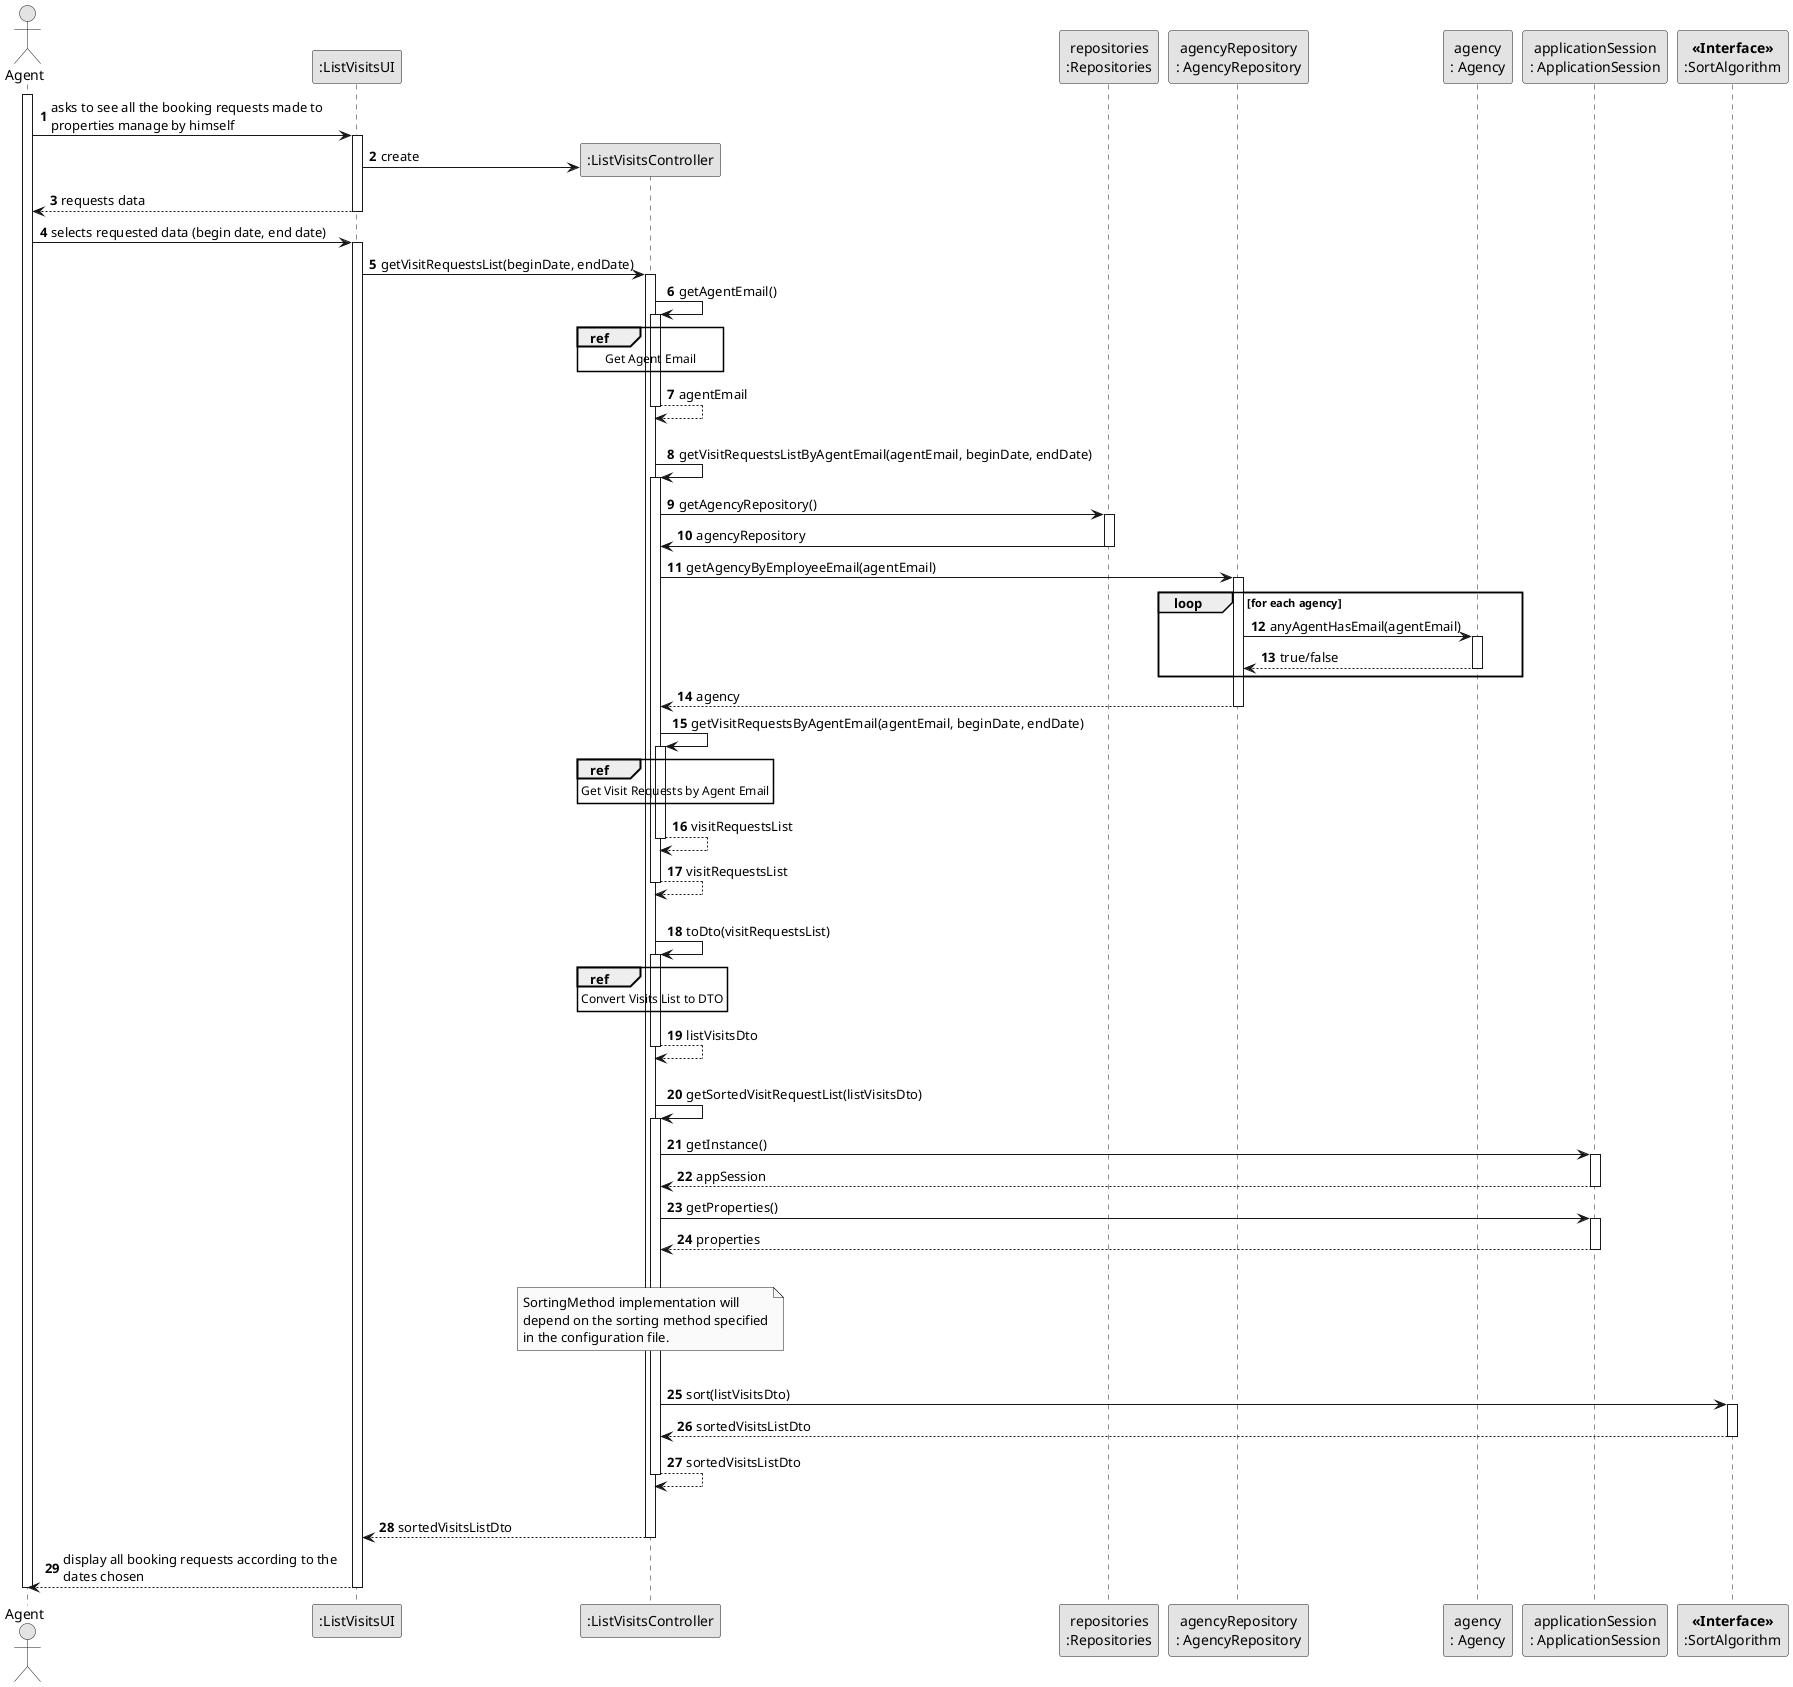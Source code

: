 @startuml
skinparam monochrome true
skinparam packageStyle rectangle
skinparam shadowing false

autonumber

'hide footbox
actor "Agent" as ADM
participant ":ListVisitsUI" as UI
participant ":ListVisitsController" as CTRL
participant "repositories\n:Repositories" as PLAT
participant "agencyRepository\n: AgencyRepository" as AgRep
participant "agency\n: Agency" as AGENCY
participant "applicationSession\n: ApplicationSession" as AppSess
participant "<b><<Interface>></b>\n:SortAlgorithm" as SORTALG

activate ADM

        ADM -> UI : asks to see all the booking requests made to \nproperties manage by himself
        activate UI

            UI -> CTRL** : create

            UI --> ADM : requests data
        deactivate UI

    ADM -> UI : selects requested data (begin date, end date)
    activate UI

    UI -> CTRL : getVisitRequestsList(beginDate, endDate)
    activate CTRL

        CTRL -> CTRL : getAgentEmail()
        activate CTRL

           ref over CTRL
           Get Agent Email
           end ref

        CTRL --> CTRL : agentEmail
        deactivate CTRL
        |||

        CTRL -> CTRL: getVisitRequestsListByAgentEmail(agentEmail, beginDate, endDate)
        activate CTRL

        CTRL -> PLAT :  getAgencyRepository()
        activate PLAT

        PLAT -> CTRL : agencyRepository
        deactivate PLAT
        CTRL -> AgRep: getAgencyByEmployeeEmail(agentEmail)
        activate AgRep

         loop for each agency
             AgRep -> AGENCY : anyAgentHasEmail(agentEmail)
             activate AGENCY

                  AGENCY --> AgRep : true/false
             deactivate AGENCY
         end
         AgRep --> CTRL : agency
        deactivate AgRep


        CTRL -> CTRL : getVisitRequestsByAgentEmail(agentEmail, beginDate, endDate)
        activate CTRL

        ref over CTRL
        Get Visit Requests by Agent Email
        end ref


        CTRL --> CTRL : visitRequestsList
        deactivate CTRL

        CTRL --> CTRL: visitRequestsList
        deactivate CTRL
        |||


            CTRL -> CTRL : toDto(visitRequestsList)
            activate CTRL

            ref over CTRL
            Convert Visits List to DTO
            end ref


            CTRL --> CTRL : listVisitsDto
            deactivate CTRL
            |||

             CTRL -> CTRL : getSortedVisitRequestList(listVisitsDto)
             activate CTRL

              CTRL -> AppSess : getInstance()
              activate AppSess

              AppSess --> CTRL : appSession
              deactivate AppSess

              CTRL -> AppSess : getProperties()
               activate AppSess

               AppSess --> CTRL : properties
               deactivate AppSess
               |||

             note over CTRL
             SortingMethod implementation will
             depend on the sorting method specified
             in the configuration file.
             end note
             |||

             CTRL -> SORTALG : sort(listVisitsDto)
             activate SORTALG

             SORTALG --> CTRL : sortedVisitsListDto
             deactivate SORTALG

             CTRL --> CTRL : sortedVisitsListDto
             deactivate CTRL
             |||

        CTRL --> UI: sortedVisitsListDto
          deactivate CTRL


        UI --> ADM : display all booking requests according to the \ndates chosen
    deactivate UI

deactivate ADM

@enduml